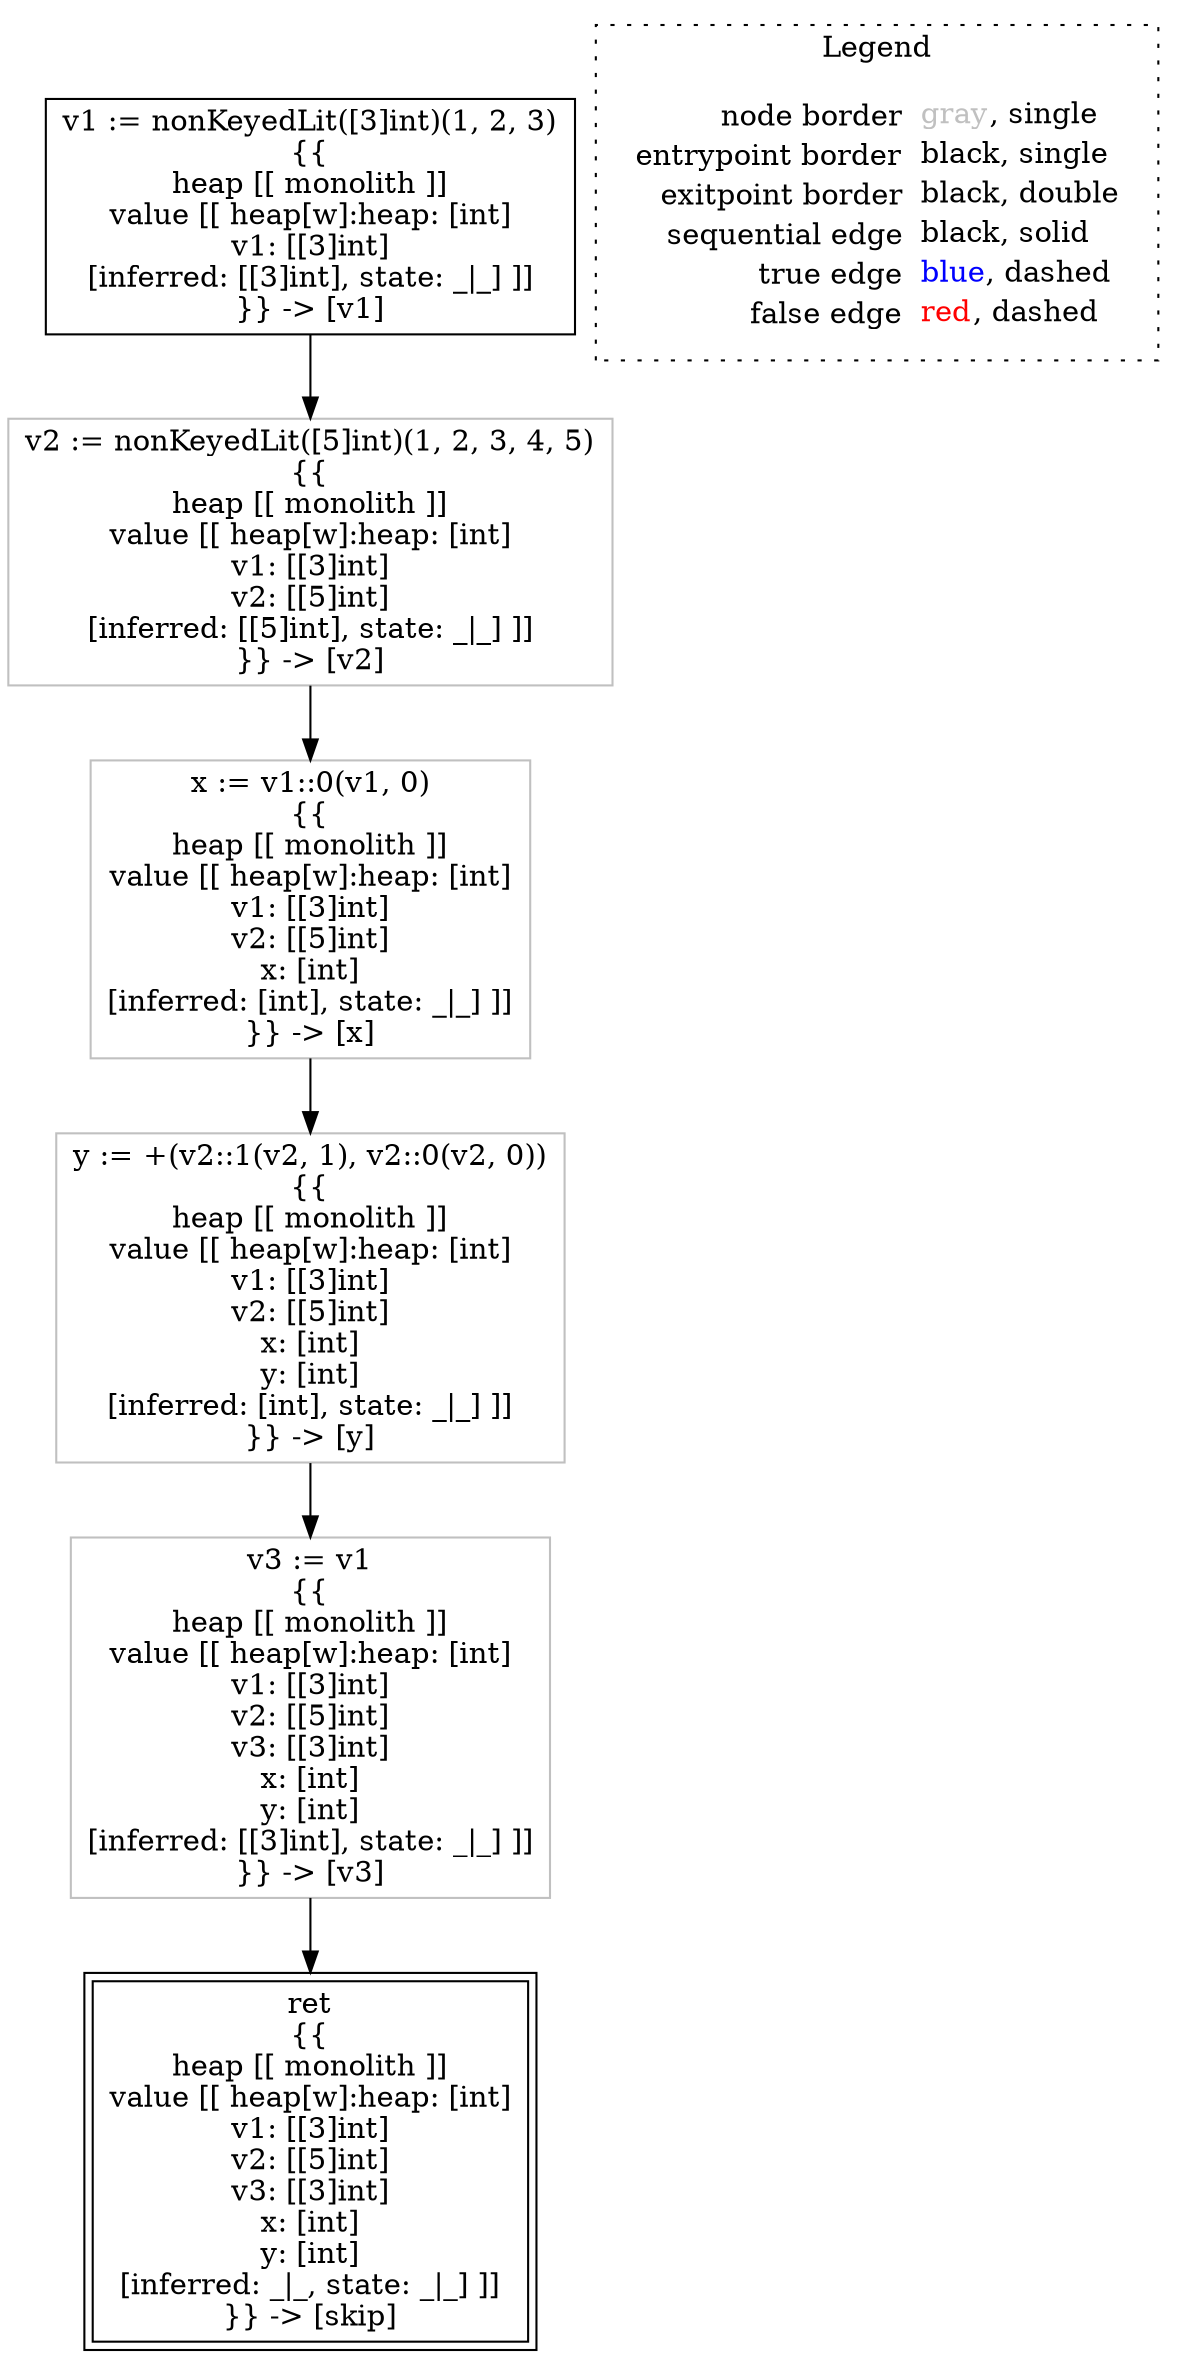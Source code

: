 digraph {
	"node0" [shape="rect",color="black",label=<v1 := nonKeyedLit([3]int)(1, 2, 3)<BR/>{{<BR/>heap [[ monolith ]]<BR/>value [[ heap[w]:heap: [int]<BR/>v1: [[3]int]<BR/>[inferred: [[3]int], state: _|_] ]]<BR/>}} -&gt; [v1]>];
	"node1" [shape="rect",color="gray",label=<v2 := nonKeyedLit([5]int)(1, 2, 3, 4, 5)<BR/>{{<BR/>heap [[ monolith ]]<BR/>value [[ heap[w]:heap: [int]<BR/>v1: [[3]int]<BR/>v2: [[5]int]<BR/>[inferred: [[5]int], state: _|_] ]]<BR/>}} -&gt; [v2]>];
	"node2" [shape="rect",color="black",peripheries="2",label=<ret<BR/>{{<BR/>heap [[ monolith ]]<BR/>value [[ heap[w]:heap: [int]<BR/>v1: [[3]int]<BR/>v2: [[5]int]<BR/>v3: [[3]int]<BR/>x: [int]<BR/>y: [int]<BR/>[inferred: _|_, state: _|_] ]]<BR/>}} -&gt; [skip]>];
	"node3" [shape="rect",color="gray",label=<x := v1::0(v1, 0)<BR/>{{<BR/>heap [[ monolith ]]<BR/>value [[ heap[w]:heap: [int]<BR/>v1: [[3]int]<BR/>v2: [[5]int]<BR/>x: [int]<BR/>[inferred: [int], state: _|_] ]]<BR/>}} -&gt; [x]>];
	"node4" [shape="rect",color="gray",label=<y := +(v2::1(v2, 1), v2::0(v2, 0))<BR/>{{<BR/>heap [[ monolith ]]<BR/>value [[ heap[w]:heap: [int]<BR/>v1: [[3]int]<BR/>v2: [[5]int]<BR/>x: [int]<BR/>y: [int]<BR/>[inferred: [int], state: _|_] ]]<BR/>}} -&gt; [y]>];
	"node5" [shape="rect",color="gray",label=<v3 := v1<BR/>{{<BR/>heap [[ monolith ]]<BR/>value [[ heap[w]:heap: [int]<BR/>v1: [[3]int]<BR/>v2: [[5]int]<BR/>v3: [[3]int]<BR/>x: [int]<BR/>y: [int]<BR/>[inferred: [[3]int], state: _|_] ]]<BR/>}} -&gt; [v3]>];
	"node0" -> "node1" [color="black"];
	"node1" -> "node3" [color="black"];
	"node3" -> "node4" [color="black"];
	"node4" -> "node5" [color="black"];
	"node5" -> "node2" [color="black"];
subgraph cluster_legend {
	label="Legend";
	style=dotted;
	node [shape=plaintext];
	"legend" [label=<<table border="0" cellpadding="2" cellspacing="0" cellborder="0"><tr><td align="right">node border&nbsp;</td><td align="left"><font color="gray">gray</font>, single</td></tr><tr><td align="right">entrypoint border&nbsp;</td><td align="left"><font color="black">black</font>, single</td></tr><tr><td align="right">exitpoint border&nbsp;</td><td align="left"><font color="black">black</font>, double</td></tr><tr><td align="right">sequential edge&nbsp;</td><td align="left"><font color="black">black</font>, solid</td></tr><tr><td align="right">true edge&nbsp;</td><td align="left"><font color="blue">blue</font>, dashed</td></tr><tr><td align="right">false edge&nbsp;</td><td align="left"><font color="red">red</font>, dashed</td></tr></table>>];
}

}
